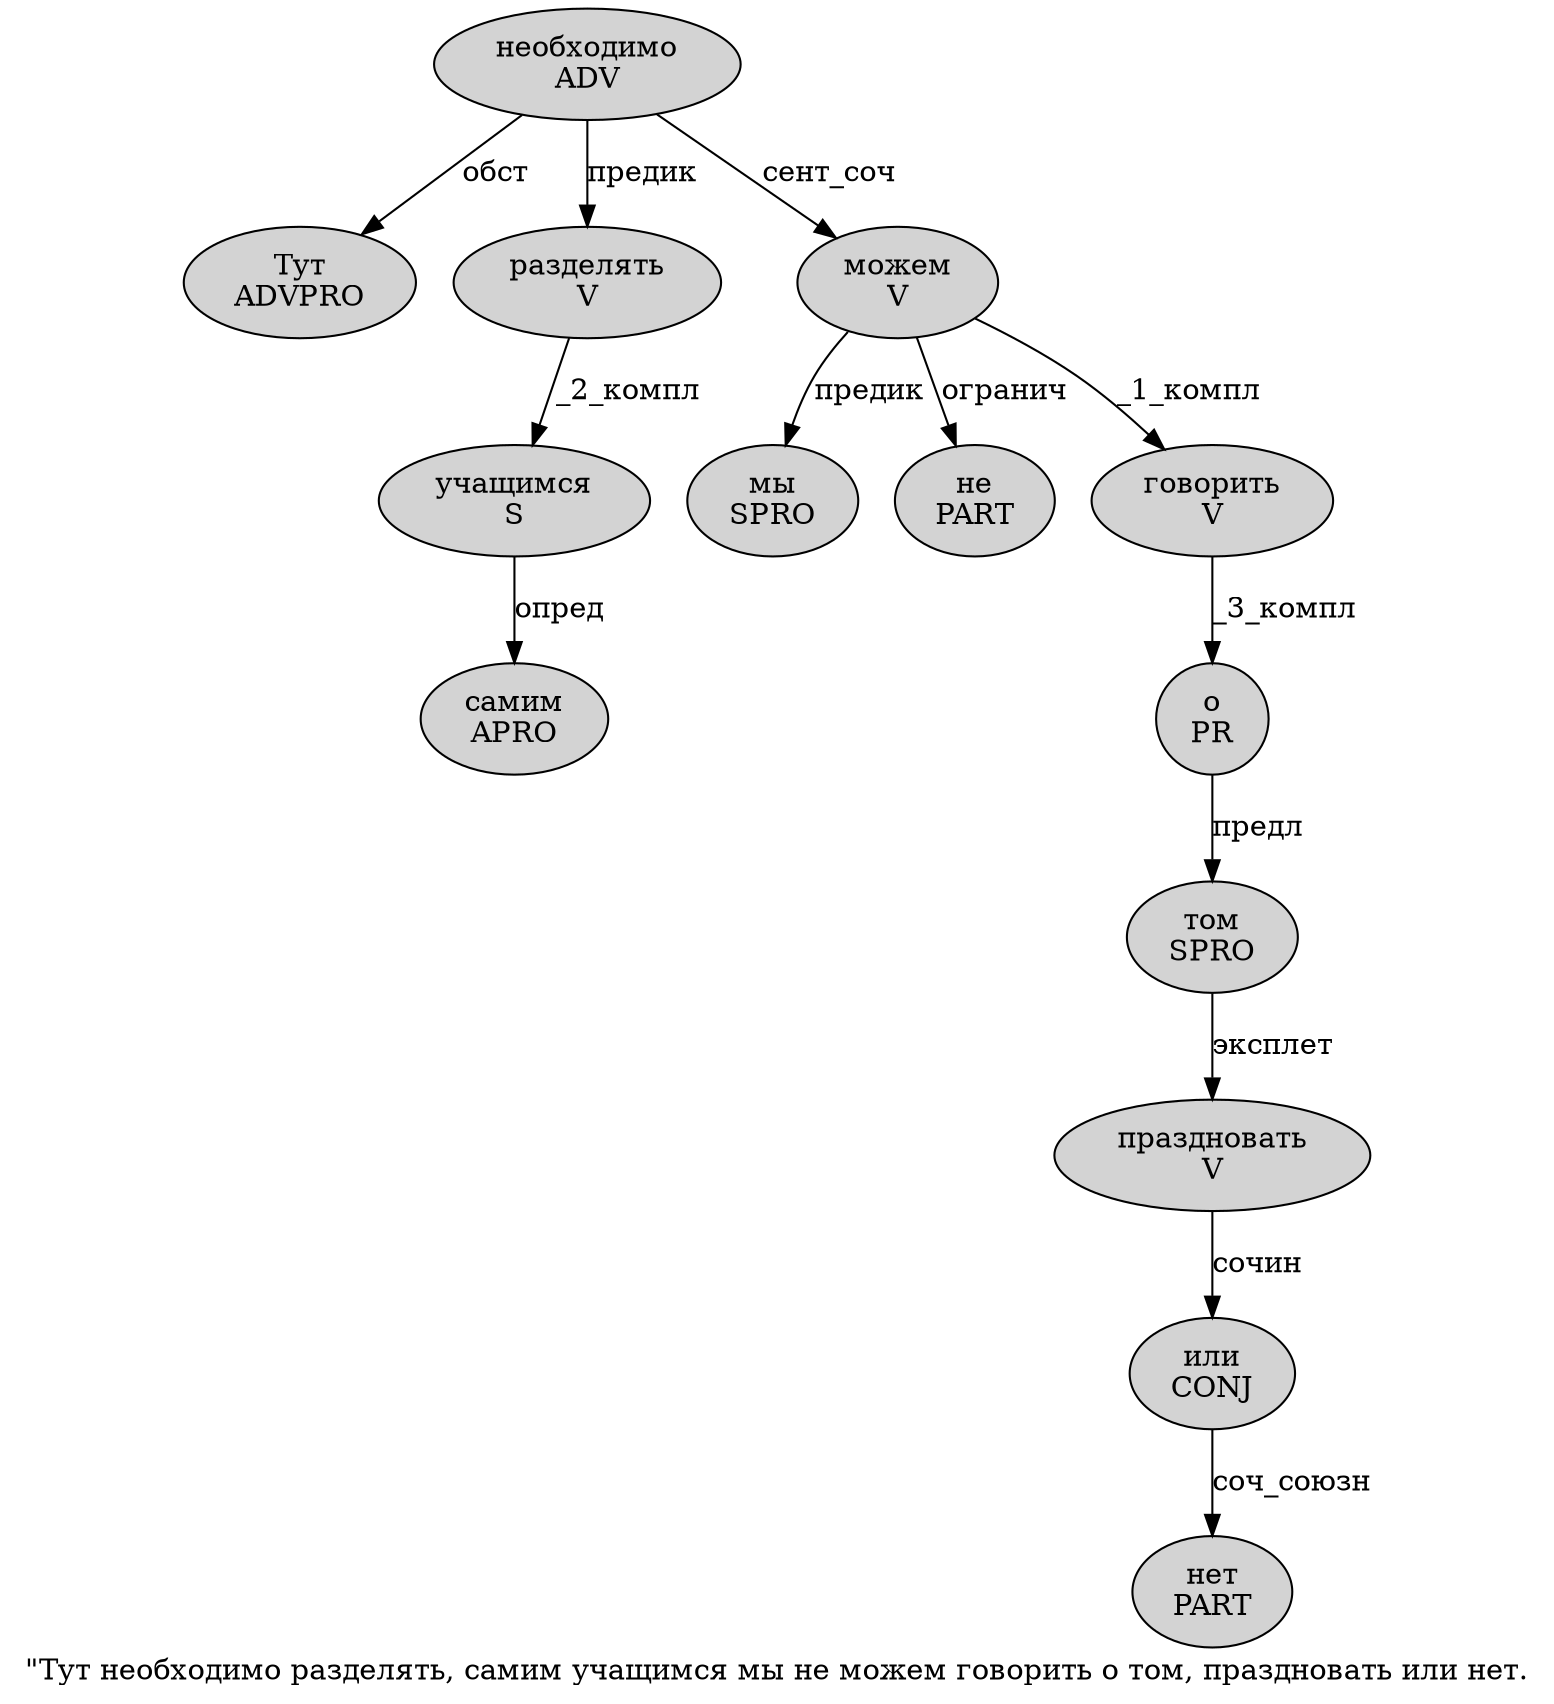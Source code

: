 digraph SENTENCE_1192 {
	graph [label="\"Тут необходимо разделять, самим учащимся мы не можем говорить о том, праздновать или нет."]
	node [style=filled]
		1 [label="Тут
ADVPRO" color="" fillcolor=lightgray penwidth=1 shape=ellipse]
		2 [label="необходимо
ADV" color="" fillcolor=lightgray penwidth=1 shape=ellipse]
		3 [label="разделять
V" color="" fillcolor=lightgray penwidth=1 shape=ellipse]
		5 [label="самим
APRO" color="" fillcolor=lightgray penwidth=1 shape=ellipse]
		6 [label="учащимся
S" color="" fillcolor=lightgray penwidth=1 shape=ellipse]
		7 [label="мы
SPRO" color="" fillcolor=lightgray penwidth=1 shape=ellipse]
		8 [label="не
PART" color="" fillcolor=lightgray penwidth=1 shape=ellipse]
		9 [label="можем
V" color="" fillcolor=lightgray penwidth=1 shape=ellipse]
		10 [label="говорить
V" color="" fillcolor=lightgray penwidth=1 shape=ellipse]
		11 [label="о
PR" color="" fillcolor=lightgray penwidth=1 shape=ellipse]
		12 [label="том
SPRO" color="" fillcolor=lightgray penwidth=1 shape=ellipse]
		14 [label="праздновать
V" color="" fillcolor=lightgray penwidth=1 shape=ellipse]
		15 [label="или
CONJ" color="" fillcolor=lightgray penwidth=1 shape=ellipse]
		16 [label="нет
PART" color="" fillcolor=lightgray penwidth=1 shape=ellipse]
			11 -> 12 [label="предл"]
			2 -> 1 [label="обст"]
			2 -> 3 [label="предик"]
			2 -> 9 [label="сент_соч"]
			9 -> 7 [label="предик"]
			9 -> 8 [label="огранич"]
			9 -> 10 [label="_1_компл"]
			6 -> 5 [label="опред"]
			3 -> 6 [label="_2_компл"]
			14 -> 15 [label="сочин"]
			12 -> 14 [label="эксплет"]
			15 -> 16 [label="соч_союзн"]
			10 -> 11 [label="_3_компл"]
}